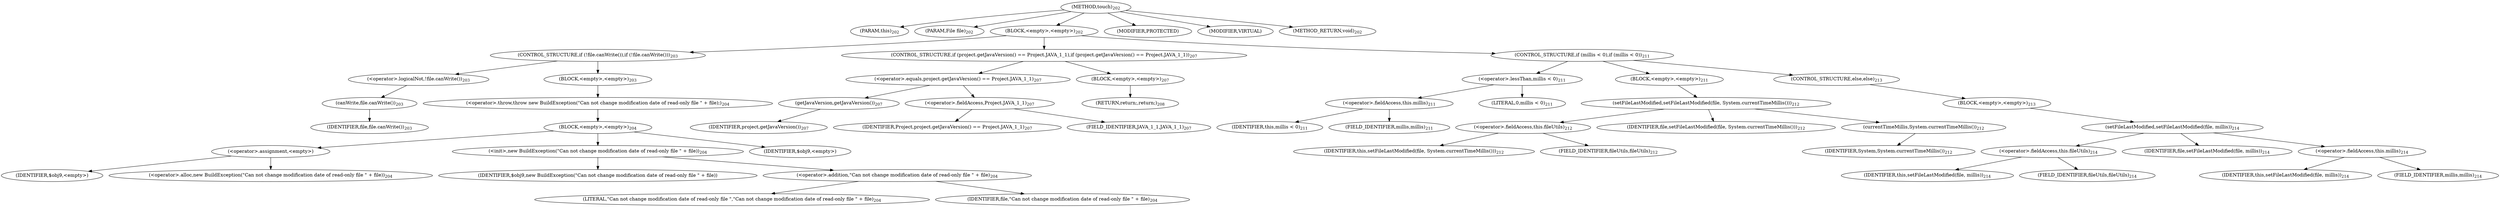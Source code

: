 digraph "touch" {  
"409" [label = <(METHOD,touch)<SUB>202</SUB>> ]
"410" [label = <(PARAM,this)<SUB>202</SUB>> ]
"411" [label = <(PARAM,File file)<SUB>202</SUB>> ]
"412" [label = <(BLOCK,&lt;empty&gt;,&lt;empty&gt;)<SUB>202</SUB>> ]
"413" [label = <(CONTROL_STRUCTURE,if (!file.canWrite()),if (!file.canWrite()))<SUB>203</SUB>> ]
"414" [label = <(&lt;operator&gt;.logicalNot,!file.canWrite())<SUB>203</SUB>> ]
"415" [label = <(canWrite,file.canWrite())<SUB>203</SUB>> ]
"416" [label = <(IDENTIFIER,file,file.canWrite())<SUB>203</SUB>> ]
"417" [label = <(BLOCK,&lt;empty&gt;,&lt;empty&gt;)<SUB>203</SUB>> ]
"418" [label = <(&lt;operator&gt;.throw,throw new BuildException(&quot;Can not change modification date of read-only file &quot; + file);)<SUB>204</SUB>> ]
"419" [label = <(BLOCK,&lt;empty&gt;,&lt;empty&gt;)<SUB>204</SUB>> ]
"420" [label = <(&lt;operator&gt;.assignment,&lt;empty&gt;)> ]
"421" [label = <(IDENTIFIER,$obj9,&lt;empty&gt;)> ]
"422" [label = <(&lt;operator&gt;.alloc,new BuildException(&quot;Can not change modification date of read-only file &quot; + file))<SUB>204</SUB>> ]
"423" [label = <(&lt;init&gt;,new BuildException(&quot;Can not change modification date of read-only file &quot; + file))<SUB>204</SUB>> ]
"424" [label = <(IDENTIFIER,$obj9,new BuildException(&quot;Can not change modification date of read-only file &quot; + file))> ]
"425" [label = <(&lt;operator&gt;.addition,&quot;Can not change modification date of read-only file &quot; + file)<SUB>204</SUB>> ]
"426" [label = <(LITERAL,&quot;Can not change modification date of read-only file &quot;,&quot;Can not change modification date of read-only file &quot; + file)<SUB>204</SUB>> ]
"427" [label = <(IDENTIFIER,file,&quot;Can not change modification date of read-only file &quot; + file)<SUB>204</SUB>> ]
"428" [label = <(IDENTIFIER,$obj9,&lt;empty&gt;)> ]
"429" [label = <(CONTROL_STRUCTURE,if (project.getJavaVersion() == Project.JAVA_1_1),if (project.getJavaVersion() == Project.JAVA_1_1))<SUB>207</SUB>> ]
"430" [label = <(&lt;operator&gt;.equals,project.getJavaVersion() == Project.JAVA_1_1)<SUB>207</SUB>> ]
"431" [label = <(getJavaVersion,getJavaVersion())<SUB>207</SUB>> ]
"432" [label = <(IDENTIFIER,project,getJavaVersion())<SUB>207</SUB>> ]
"433" [label = <(&lt;operator&gt;.fieldAccess,Project.JAVA_1_1)<SUB>207</SUB>> ]
"434" [label = <(IDENTIFIER,Project,project.getJavaVersion() == Project.JAVA_1_1)<SUB>207</SUB>> ]
"435" [label = <(FIELD_IDENTIFIER,JAVA_1_1,JAVA_1_1)<SUB>207</SUB>> ]
"436" [label = <(BLOCK,&lt;empty&gt;,&lt;empty&gt;)<SUB>207</SUB>> ]
"437" [label = <(RETURN,return;,return;)<SUB>208</SUB>> ]
"438" [label = <(CONTROL_STRUCTURE,if (millis &lt; 0),if (millis &lt; 0))<SUB>211</SUB>> ]
"439" [label = <(&lt;operator&gt;.lessThan,millis &lt; 0)<SUB>211</SUB>> ]
"440" [label = <(&lt;operator&gt;.fieldAccess,this.millis)<SUB>211</SUB>> ]
"441" [label = <(IDENTIFIER,this,millis &lt; 0)<SUB>211</SUB>> ]
"442" [label = <(FIELD_IDENTIFIER,millis,millis)<SUB>211</SUB>> ]
"443" [label = <(LITERAL,0,millis &lt; 0)<SUB>211</SUB>> ]
"444" [label = <(BLOCK,&lt;empty&gt;,&lt;empty&gt;)<SUB>211</SUB>> ]
"445" [label = <(setFileLastModified,setFileLastModified(file, System.currentTimeMillis()))<SUB>212</SUB>> ]
"446" [label = <(&lt;operator&gt;.fieldAccess,this.fileUtils)<SUB>212</SUB>> ]
"447" [label = <(IDENTIFIER,this,setFileLastModified(file, System.currentTimeMillis()))<SUB>212</SUB>> ]
"448" [label = <(FIELD_IDENTIFIER,fileUtils,fileUtils)<SUB>212</SUB>> ]
"449" [label = <(IDENTIFIER,file,setFileLastModified(file, System.currentTimeMillis()))<SUB>212</SUB>> ]
"450" [label = <(currentTimeMillis,System.currentTimeMillis())<SUB>212</SUB>> ]
"451" [label = <(IDENTIFIER,System,System.currentTimeMillis())<SUB>212</SUB>> ]
"452" [label = <(CONTROL_STRUCTURE,else,else)<SUB>213</SUB>> ]
"453" [label = <(BLOCK,&lt;empty&gt;,&lt;empty&gt;)<SUB>213</SUB>> ]
"454" [label = <(setFileLastModified,setFileLastModified(file, millis))<SUB>214</SUB>> ]
"455" [label = <(&lt;operator&gt;.fieldAccess,this.fileUtils)<SUB>214</SUB>> ]
"456" [label = <(IDENTIFIER,this,setFileLastModified(file, millis))<SUB>214</SUB>> ]
"457" [label = <(FIELD_IDENTIFIER,fileUtils,fileUtils)<SUB>214</SUB>> ]
"458" [label = <(IDENTIFIER,file,setFileLastModified(file, millis))<SUB>214</SUB>> ]
"459" [label = <(&lt;operator&gt;.fieldAccess,this.millis)<SUB>214</SUB>> ]
"460" [label = <(IDENTIFIER,this,setFileLastModified(file, millis))<SUB>214</SUB>> ]
"461" [label = <(FIELD_IDENTIFIER,millis,millis)<SUB>214</SUB>> ]
"462" [label = <(MODIFIER,PROTECTED)> ]
"463" [label = <(MODIFIER,VIRTUAL)> ]
"464" [label = <(METHOD_RETURN,void)<SUB>202</SUB>> ]
  "409" -> "410" 
  "409" -> "411" 
  "409" -> "412" 
  "409" -> "462" 
  "409" -> "463" 
  "409" -> "464" 
  "412" -> "413" 
  "412" -> "429" 
  "412" -> "438" 
  "413" -> "414" 
  "413" -> "417" 
  "414" -> "415" 
  "415" -> "416" 
  "417" -> "418" 
  "418" -> "419" 
  "419" -> "420" 
  "419" -> "423" 
  "419" -> "428" 
  "420" -> "421" 
  "420" -> "422" 
  "423" -> "424" 
  "423" -> "425" 
  "425" -> "426" 
  "425" -> "427" 
  "429" -> "430" 
  "429" -> "436" 
  "430" -> "431" 
  "430" -> "433" 
  "431" -> "432" 
  "433" -> "434" 
  "433" -> "435" 
  "436" -> "437" 
  "438" -> "439" 
  "438" -> "444" 
  "438" -> "452" 
  "439" -> "440" 
  "439" -> "443" 
  "440" -> "441" 
  "440" -> "442" 
  "444" -> "445" 
  "445" -> "446" 
  "445" -> "449" 
  "445" -> "450" 
  "446" -> "447" 
  "446" -> "448" 
  "450" -> "451" 
  "452" -> "453" 
  "453" -> "454" 
  "454" -> "455" 
  "454" -> "458" 
  "454" -> "459" 
  "455" -> "456" 
  "455" -> "457" 
  "459" -> "460" 
  "459" -> "461" 
}
